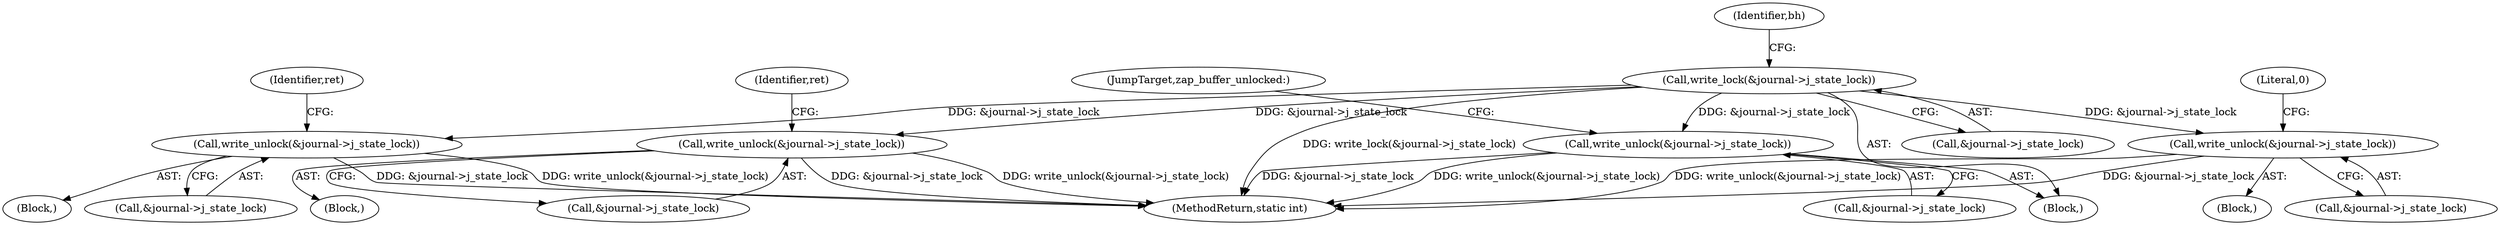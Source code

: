 digraph "0_linux_15291164b22a357cb211b618adfef4fa82fc0de3@API" {
"1000130" [label="(Call,write_lock(&journal->j_state_lock))"];
"1000200" [label="(Call,write_unlock(&journal->j_state_lock))"];
"1000233" [label="(Call,write_unlock(&journal->j_state_lock))"];
"1000281" [label="(Call,write_unlock(&journal->j_state_lock))"];
"1000316" [label="(Call,write_unlock(&journal->j_state_lock))"];
"1000234" [label="(Call,&journal->j_state_lock)"];
"1000200" [label="(Call,write_unlock(&journal->j_state_lock))"];
"1000201" [label="(Call,&journal->j_state_lock)"];
"1000114" [label="(Block,)"];
"1000206" [label="(Identifier,ret)"];
"1000239" [label="(Identifier,ret)"];
"1000316" [label="(Call,write_unlock(&journal->j_state_lock))"];
"1000180" [label="(Block,)"];
"1000131" [label="(Call,&journal->j_state_lock)"];
"1000287" [label="(Literal,0)"];
"1000317" [label="(Call,&journal->j_state_lock)"];
"1000281" [label="(Call,write_unlock(&journal->j_state_lock))"];
"1000321" [label="(JumpTarget,zap_buffer_unlocked:)"];
"1000252" [label="(Block,)"];
"1000213" [label="(Block,)"];
"1000346" [label="(MethodReturn,static int)"];
"1000136" [label="(Identifier,bh)"];
"1000130" [label="(Call,write_lock(&journal->j_state_lock))"];
"1000233" [label="(Call,write_unlock(&journal->j_state_lock))"];
"1000282" [label="(Call,&journal->j_state_lock)"];
"1000130" -> "1000114"  [label="AST: "];
"1000130" -> "1000131"  [label="CFG: "];
"1000131" -> "1000130"  [label="AST: "];
"1000136" -> "1000130"  [label="CFG: "];
"1000130" -> "1000346"  [label="DDG: write_lock(&journal->j_state_lock)"];
"1000130" -> "1000200"  [label="DDG: &journal->j_state_lock"];
"1000130" -> "1000233"  [label="DDG: &journal->j_state_lock"];
"1000130" -> "1000281"  [label="DDG: &journal->j_state_lock"];
"1000130" -> "1000316"  [label="DDG: &journal->j_state_lock"];
"1000200" -> "1000180"  [label="AST: "];
"1000200" -> "1000201"  [label="CFG: "];
"1000201" -> "1000200"  [label="AST: "];
"1000206" -> "1000200"  [label="CFG: "];
"1000200" -> "1000346"  [label="DDG: &journal->j_state_lock"];
"1000200" -> "1000346"  [label="DDG: write_unlock(&journal->j_state_lock)"];
"1000233" -> "1000213"  [label="AST: "];
"1000233" -> "1000234"  [label="CFG: "];
"1000234" -> "1000233"  [label="AST: "];
"1000239" -> "1000233"  [label="CFG: "];
"1000233" -> "1000346"  [label="DDG: write_unlock(&journal->j_state_lock)"];
"1000233" -> "1000346"  [label="DDG: &journal->j_state_lock"];
"1000281" -> "1000252"  [label="AST: "];
"1000281" -> "1000282"  [label="CFG: "];
"1000282" -> "1000281"  [label="AST: "];
"1000287" -> "1000281"  [label="CFG: "];
"1000281" -> "1000346"  [label="DDG: &journal->j_state_lock"];
"1000281" -> "1000346"  [label="DDG: write_unlock(&journal->j_state_lock)"];
"1000316" -> "1000114"  [label="AST: "];
"1000316" -> "1000317"  [label="CFG: "];
"1000317" -> "1000316"  [label="AST: "];
"1000321" -> "1000316"  [label="CFG: "];
"1000316" -> "1000346"  [label="DDG: write_unlock(&journal->j_state_lock)"];
"1000316" -> "1000346"  [label="DDG: &journal->j_state_lock"];
}
